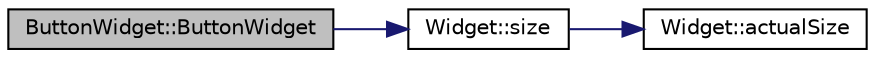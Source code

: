 digraph "ButtonWidget::ButtonWidget"
{
 // INTERACTIVE_SVG=YES
  edge [fontname="Helvetica",fontsize="10",labelfontname="Helvetica",labelfontsize="10"];
  node [fontname="Helvetica",fontsize="10",shape=record];
  rankdir="LR";
  Node0 [label="ButtonWidget::ButtonWidget",height=0.2,width=0.4,color="black", fillcolor="grey75", style="filled", fontcolor="black"];
  Node0 -> Node1 [color="midnightblue",fontsize="10",style="solid",fontname="Helvetica"];
  Node1 [label="Widget::size",height=0.2,width=0.4,color="black", fillcolor="white", style="filled",URL="$class_widget.html#aea985c025ef9b1210d0e3ab7d9c075ea"];
  Node1 -> Node2 [color="midnightblue",fontsize="10",style="solid",fontname="Helvetica"];
  Node2 [label="Widget::actualSize",height=0.2,width=0.4,color="black", fillcolor="white", style="filled",URL="$class_widget.html#aa6225b5a14e5861cc2cd98c737841854"];
}
